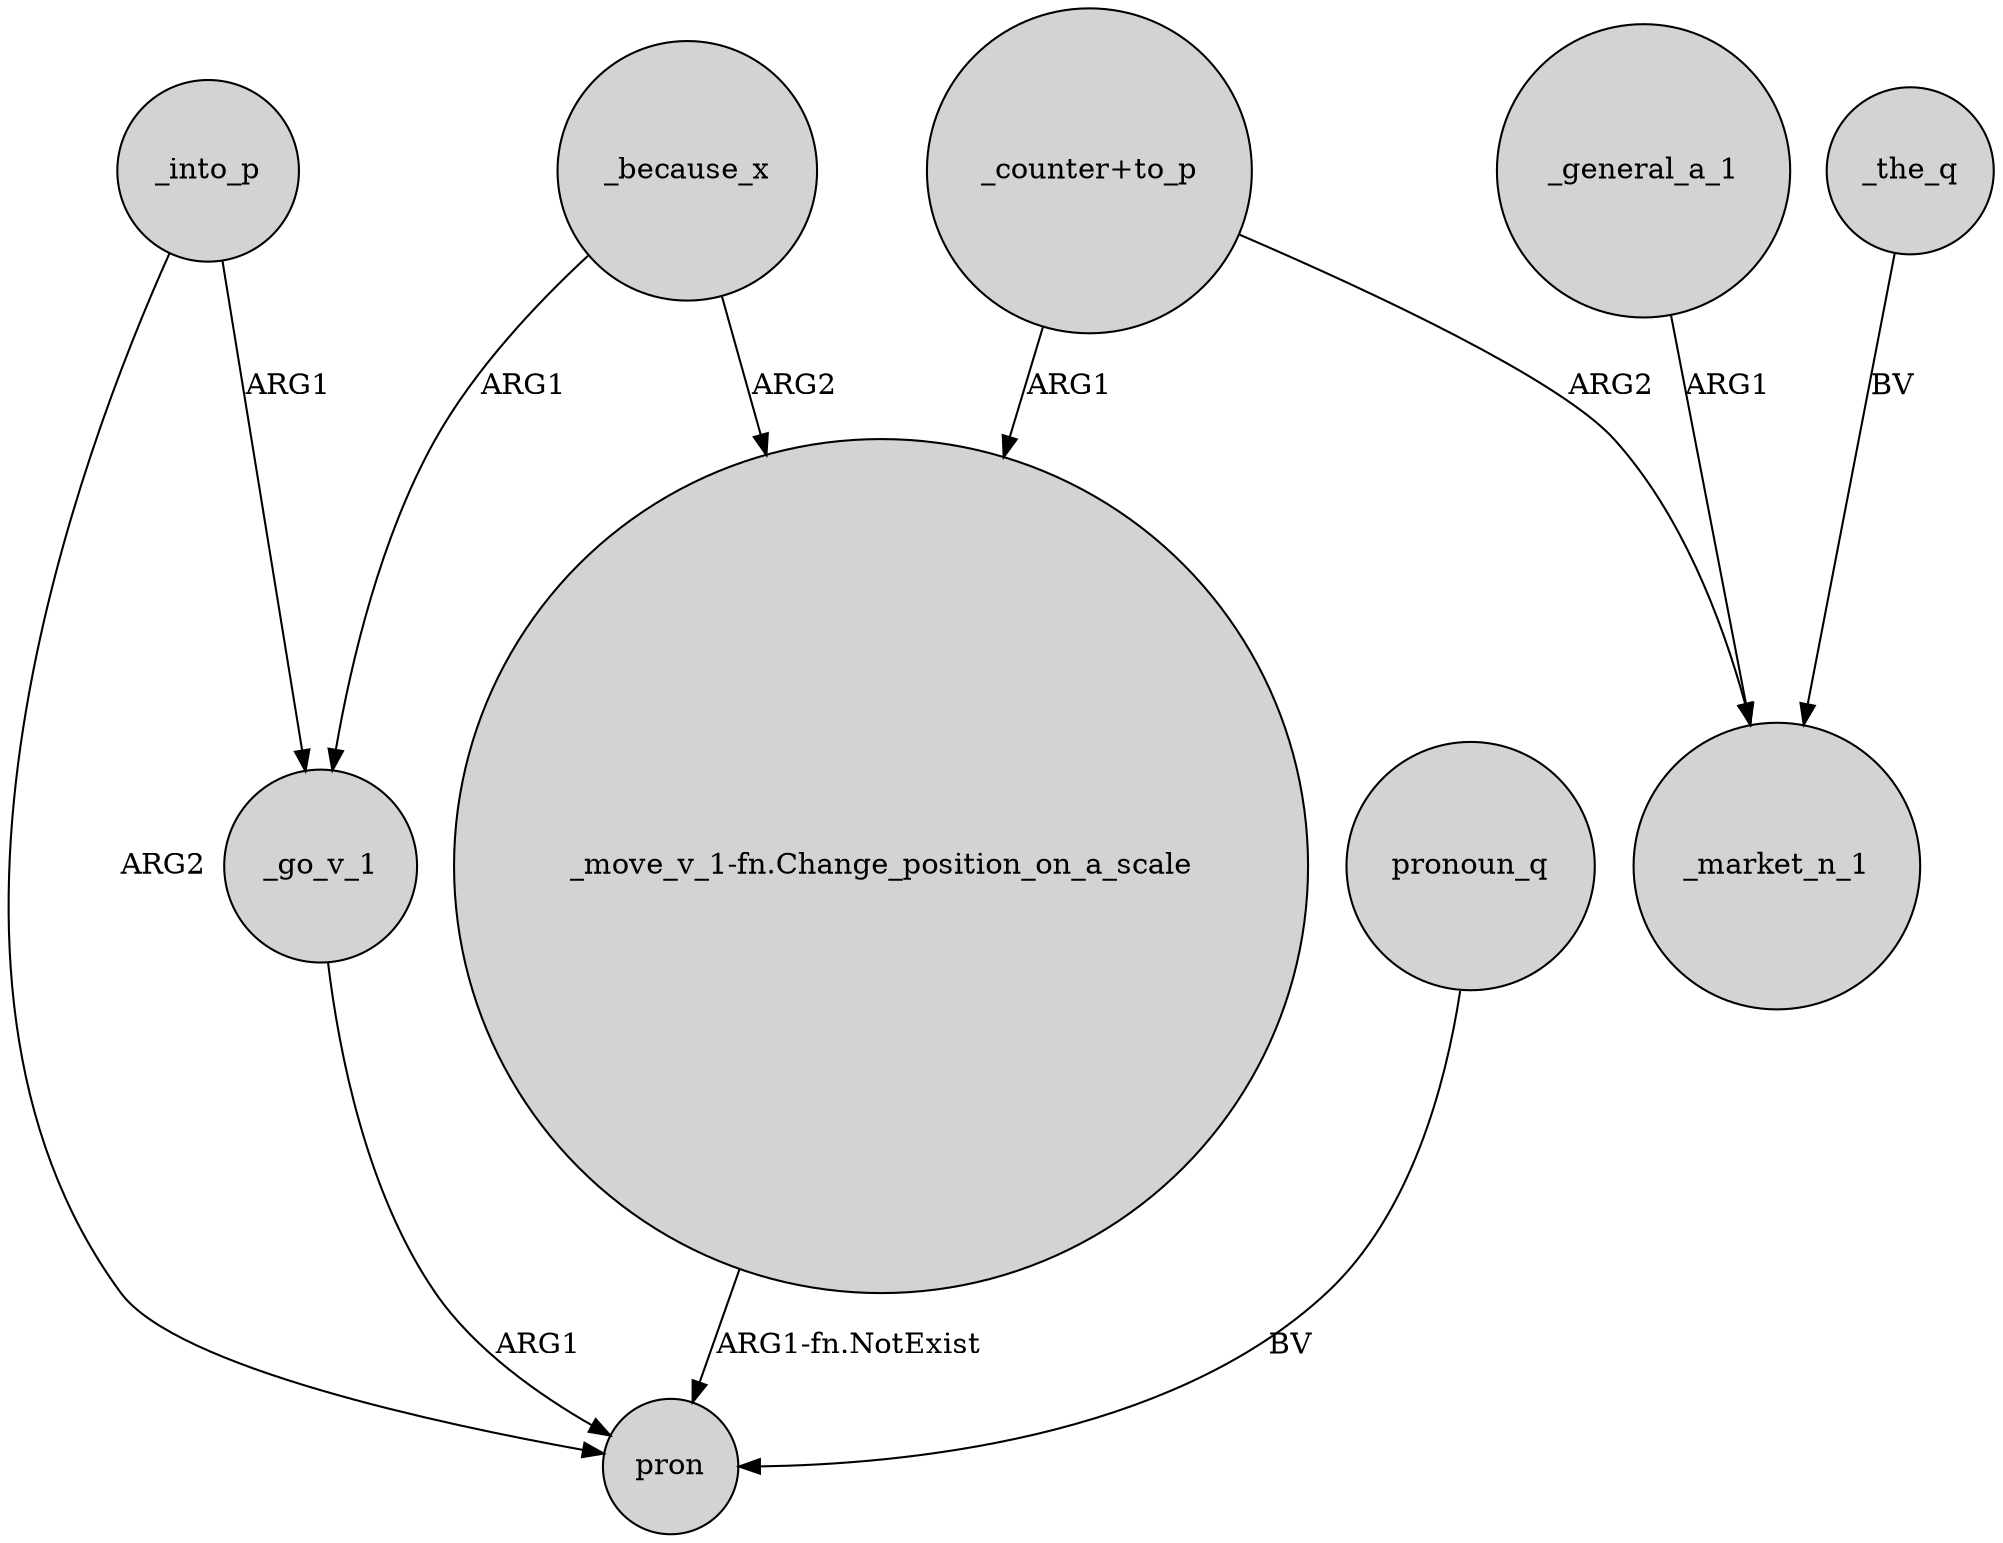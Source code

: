 digraph {
	node [shape=circle style=filled]
	_because_x -> _go_v_1 [label=ARG1]
	"_move_v_1-fn.Change_position_on_a_scale" -> pron [label="ARG1-fn.NotExist"]
	_into_p -> pron [label=ARG2]
	_the_q -> _market_n_1 [label=BV]
	_general_a_1 -> _market_n_1 [label=ARG1]
	_because_x -> "_move_v_1-fn.Change_position_on_a_scale" [label=ARG2]
	"_counter+to_p" -> "_move_v_1-fn.Change_position_on_a_scale" [label=ARG1]
	_into_p -> _go_v_1 [label=ARG1]
	"_counter+to_p" -> _market_n_1 [label=ARG2]
	_go_v_1 -> pron [label=ARG1]
	pronoun_q -> pron [label=BV]
}
